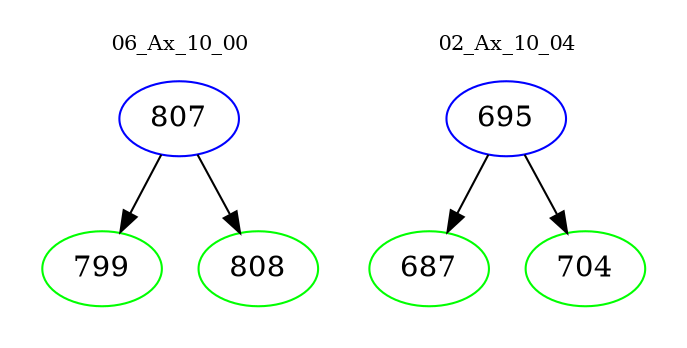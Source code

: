 digraph{
subgraph cluster_0 {
color = white
label = "06_Ax_10_00";
fontsize=10;
T0_807 [label="807", color="blue"]
T0_807 -> T0_799 [color="black"]
T0_799 [label="799", color="green"]
T0_807 -> T0_808 [color="black"]
T0_808 [label="808", color="green"]
}
subgraph cluster_1 {
color = white
label = "02_Ax_10_04";
fontsize=10;
T1_695 [label="695", color="blue"]
T1_695 -> T1_687 [color="black"]
T1_687 [label="687", color="green"]
T1_695 -> T1_704 [color="black"]
T1_704 [label="704", color="green"]
}
}
